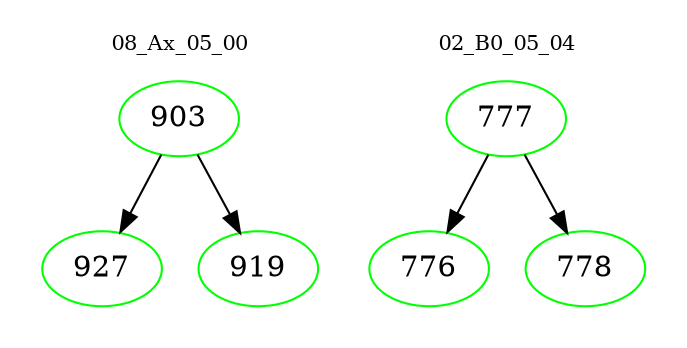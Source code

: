 digraph{
subgraph cluster_0 {
color = white
label = "08_Ax_05_00";
fontsize=10;
T0_903 [label="903", color="green"]
T0_903 -> T0_927 [color="black"]
T0_927 [label="927", color="green"]
T0_903 -> T0_919 [color="black"]
T0_919 [label="919", color="green"]
}
subgraph cluster_1 {
color = white
label = "02_B0_05_04";
fontsize=10;
T1_777 [label="777", color="green"]
T1_777 -> T1_776 [color="black"]
T1_776 [label="776", color="green"]
T1_777 -> T1_778 [color="black"]
T1_778 [label="778", color="green"]
}
}
